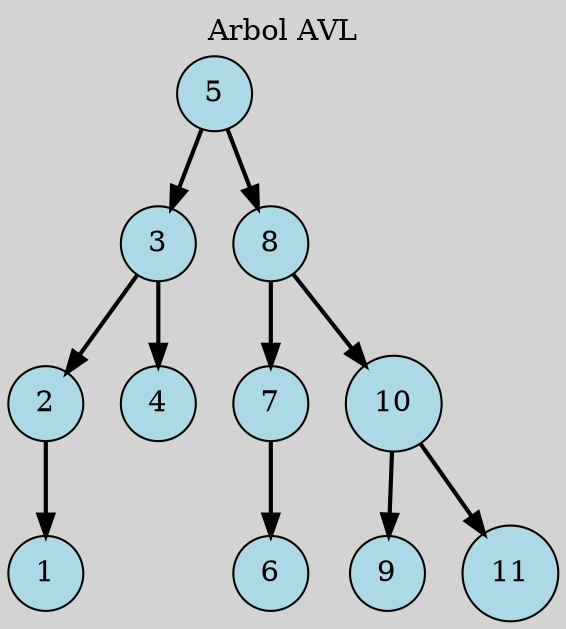 digraph Tree {
    node [shape=circle, style=filled, fillcolor=lightblue];
    edge [color=black, penwidth=2];
    rankdir=TB;
    bgcolor=lightgrey;
    label="Arbol AVL";
    labelloc="t";
    labeljust="c"

    // Define edges
    5 -> {3 8};
    3 -> {2 4};
    2 -> {1};
    8 -> {7 10};
    7 -> {6};
    10 -> {9 11};
}
